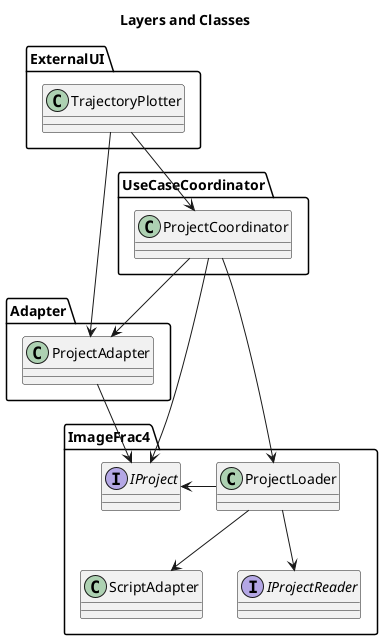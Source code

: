 @startuml

title Layers and Classes

package ExternalUI {
    class TrajectoryPlotter
}
package Adapter {
    class ProjectAdapter
}

package UseCaseCoordinator {
    class ProjectCoordinator
}

package ImageFrac4 {
    class ProjectLoader
    class ScriptAdapter
    interface IProjectReader
    interface IProject
}

TrajectoryPlotter --> ProjectCoordinator
TrajectoryPlotter --> ProjectAdapter
ProjectCoordinator --> ProjectAdapter
ProjectCoordinator --> ProjectLoader
ProjectCoordinator --> IProject
ProjectLoader --> ScriptAdapter
ProjectLoader --> IProjectReader
ProjectLoader -> IProject
ProjectAdapter --> IProject

@enduml
